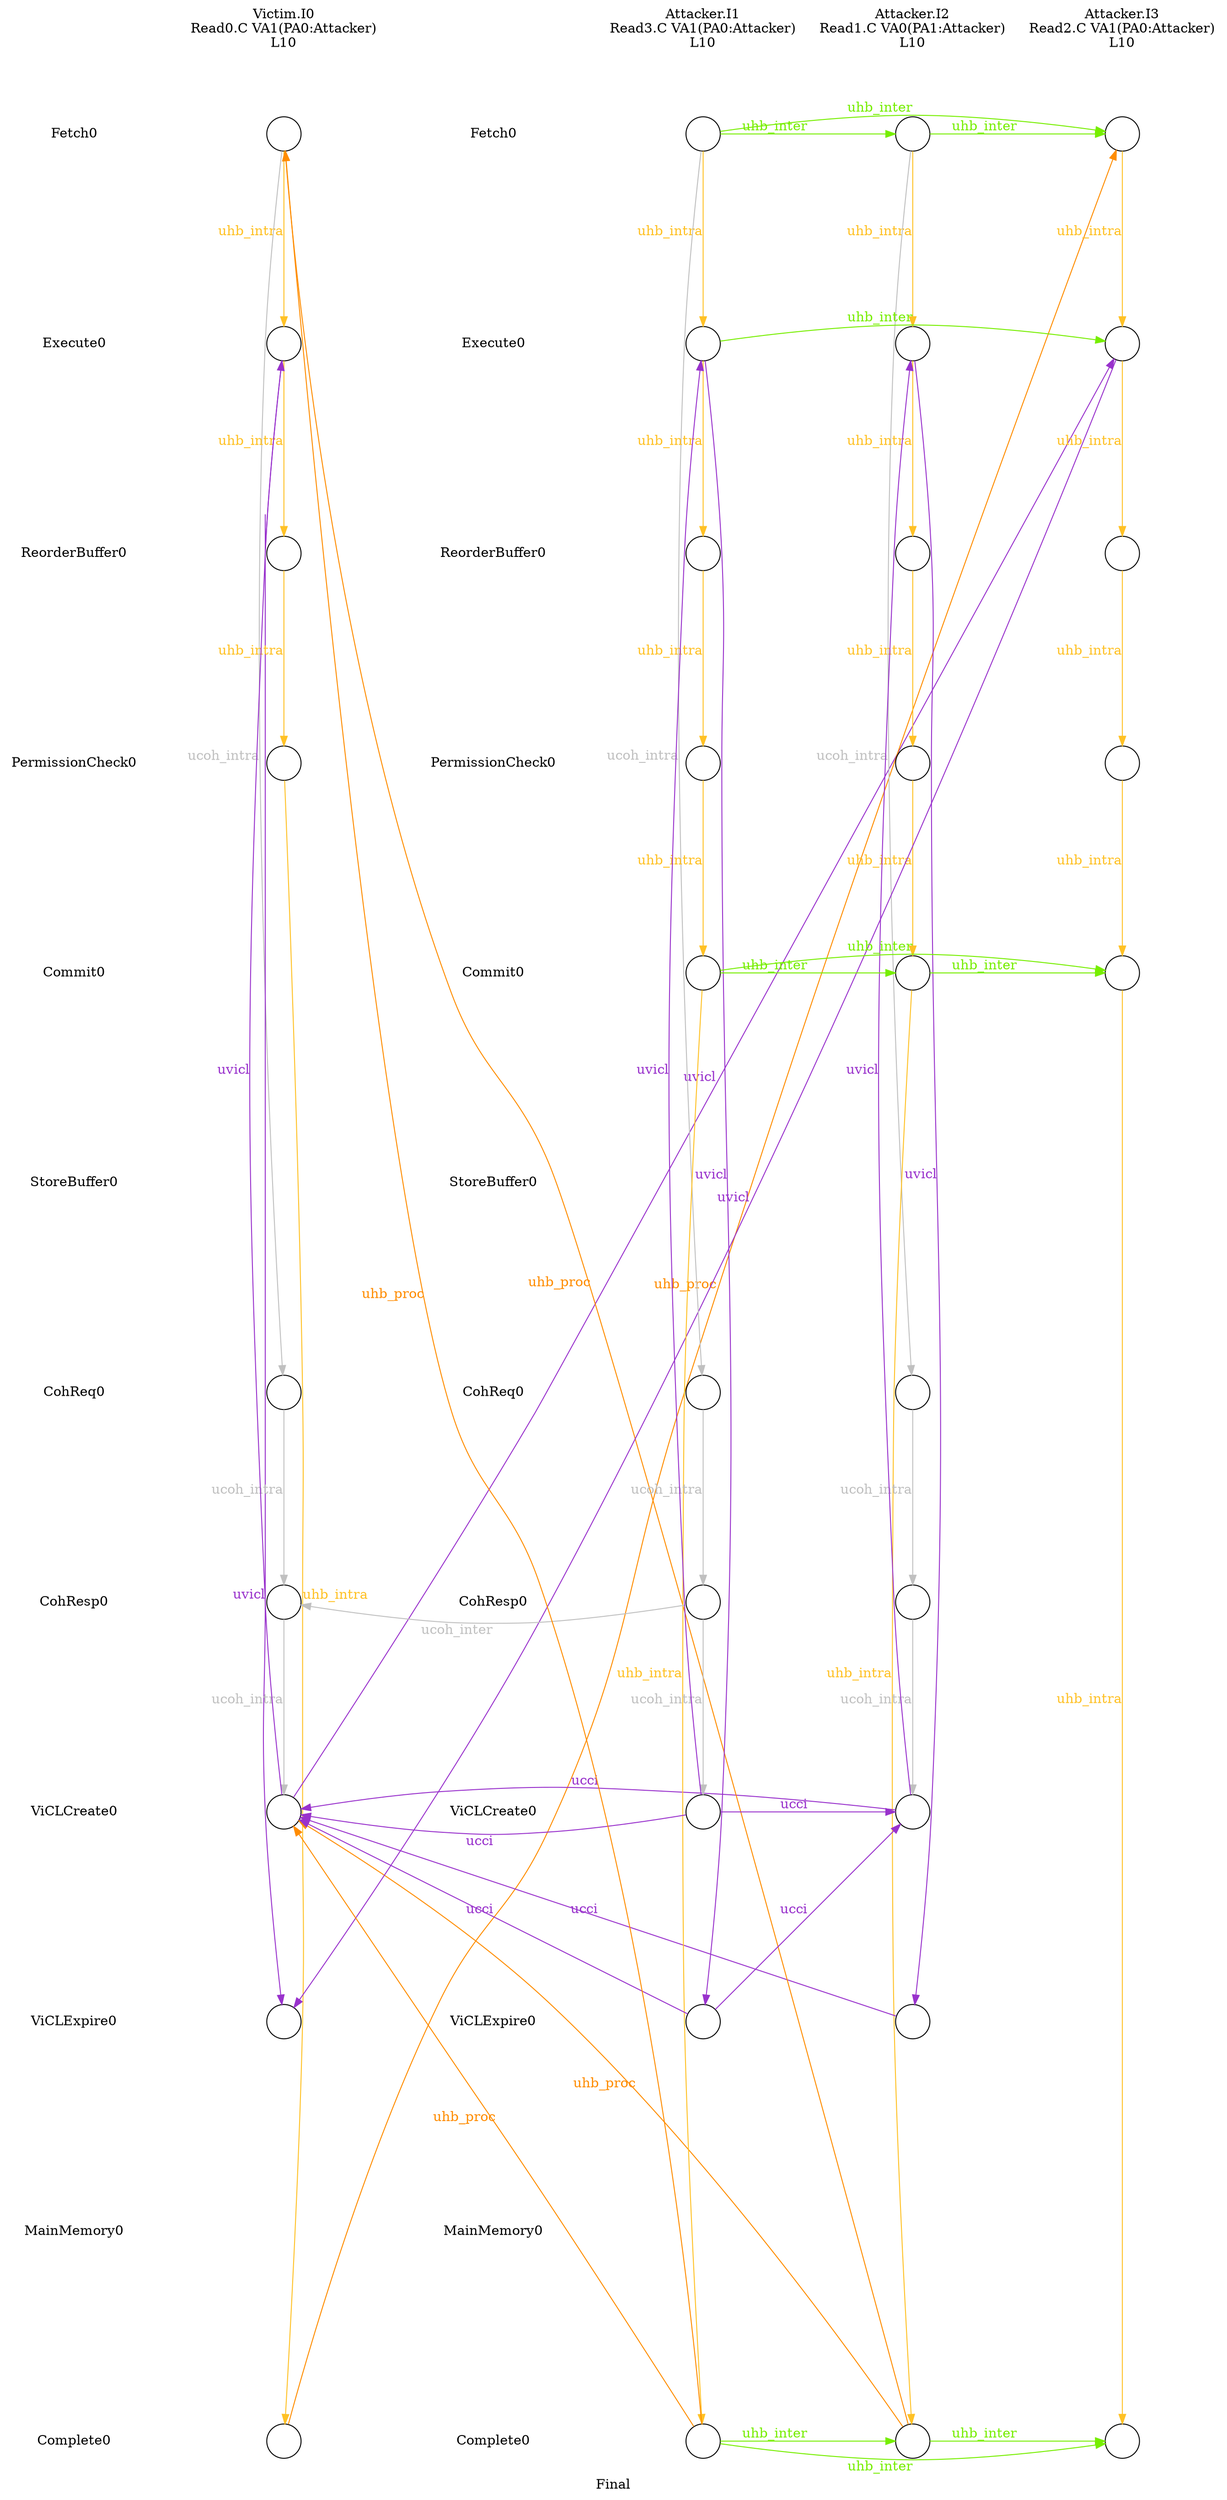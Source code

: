 digraph G {
	layout=neato;
	overlap=scale;
	splines=true;
	label="Final";
	n0_0_label [label="Victim.I0\nRead0.C VA1(PA0:Attacker)\nL10\n";pos="1,0.5!";shape=none];
	n1_0_label [label="Attacker.I1\nRead3.C VA1(PA0:Attacker)\nL10\n";pos="3,0.5!";shape=none];
	n2_0_label [label="Attacker.I2\nRead1.C VA0(PA1:Attacker)\nL10\n";pos="4,0.5!";shape=none];
	n3_0_label [label="Attacker.I3\nRead2.C VA1(PA0:Attacker)\nL10\n";pos="5,0.5!";shape=none];
	l0_8_label [label="ViCLCreate0";pos="0,-8!";shape=none];
	l0_7_label [label="CohResp0";pos="0,-7!";shape=none];
	l0_3_label [label="PermissionCheck0";pos="0,-3!";shape=none];
	l0_4_label [label="Commit0";pos="0,-4!";shape=none];
	l0_5_label [label="StoreBuffer0";pos="0,-5!";shape=none];
	l0_10_label [label="MainMemory0";pos="0,-10!";shape=none];
	l0_2_label [label="ReorderBuffer0";pos="0,-2!";shape=none];
	l0_6_label [label="CohReq0";pos="0,-6!";shape=none];
	l0_11_label [label="Complete0";pos="0,-11!";shape=none];
	l0_1_label [label="Execute0";pos="0,-1!";shape=none];
	l0_9_label [label="ViCLExpire0";pos="0,-9!";shape=none];
	l0_0_label [label="Fetch0";pos="0,-0!";shape=none];
	l2_8_label [label="ViCLCreate0";pos="2,-8!";shape=none];
	l2_7_label [label="CohResp0";pos="2,-7!";shape=none];
	l2_3_label [label="PermissionCheck0";pos="2,-3!";shape=none];
	l2_4_label [label="Commit0";pos="2,-4!";shape=none];
	l2_5_label [label="StoreBuffer0";pos="2,-5!";shape=none];
	l2_10_label [label="MainMemory0";pos="2,-10!";shape=none];
	l2_2_label [label="ReorderBuffer0";pos="2,-2!";shape=none];
	l2_6_label [label="CohReq0";pos="2,-6!";shape=none];
	l2_11_label [label="Complete0";pos="2,-11!";shape=none];
	l2_1_label [label="Execute0";pos="2,-1!";shape=none];
	l2_9_label [label="ViCLExpire0";pos="2,-9!";shape=none];
	l2_0_label [label="Fetch0";pos="2,-0!";shape=none];
	n0_0_0_0_Read0_at_0_0 [shape=circle;label="";pos="1,-0!";];
	n0_0_0_0_Read0_at_0_1 [shape=circle;label="";pos="1,-1!";];
	n0_0_0_0_Read0_at_0_2 [shape=circle;label="";pos="1,-2!";];
	n0_0_0_0_Read0_at_0_3 [shape=circle;label="";pos="1,-3!";];
	n0_0_0_0_Read0_at_0_6 [shape=circle;label="";pos="1,-6!";];
	n0_0_0_0_Read0_at_0_7 [shape=circle;label="";pos="1,-7!";];
	n0_0_0_0_Read0_at_0_8 [shape=circle;label="";pos="1,-8!";];
	n0_0_0_0_Read0_at_0_9 [shape=circle;label="";pos="1,-9!";];
	n0_0_0_0_Read0_at_0_11 [shape=circle;label="";pos="1,-11!";];
	n2_1_0_0_Read1_at_1_0 [shape=circle;label="";pos="4,-0!";];
	n2_1_0_0_Read1_at_1_1 [shape=circle;label="";pos="4,-1!";];
	n2_1_0_0_Read1_at_1_2 [shape=circle;label="";pos="4,-2!";];
	n2_1_0_0_Read1_at_1_3 [shape=circle;label="";pos="4,-3!";];
	n2_1_0_0_Read1_at_1_4 [shape=circle;label="";pos="4,-4!";];
	n2_1_0_0_Read1_at_1_6 [shape=circle;label="";pos="4,-6!";];
	n2_1_0_0_Read1_at_1_7 [shape=circle;label="";pos="4,-7!";];
	n2_1_0_0_Read1_at_1_8 [shape=circle;label="";pos="4,-8!";];
	n2_1_0_0_Read1_at_1_9 [shape=circle;label="";pos="4,-9!";];
	n2_1_0_0_Read1_at_1_11 [shape=circle;label="";pos="4,-11!";];
	n3_1_0_0_Read2_at_1_0 [shape=circle;label="";pos="5,-0!";];
	n3_1_0_0_Read2_at_1_1 [shape=circle;label="";pos="5,-1!";];
	n3_1_0_0_Read2_at_1_2 [shape=circle;label="";pos="5,-2!";];
	n3_1_0_0_Read2_at_1_3 [shape=circle;label="";pos="5,-3!";];
	n3_1_0_0_Read2_at_1_4 [shape=circle;label="";pos="5,-4!";];
	n3_1_0_0_Read2_at_1_11 [shape=circle;label="";pos="5,-11!";];
	n1_1_0_0_Read3_at_1_0 [shape=circle;label="";pos="3,-0!";];
	n1_1_0_0_Read3_at_1_1 [shape=circle;label="";pos="3,-1!";];
	n1_1_0_0_Read3_at_1_2 [shape=circle;label="";pos="3,-2!";];
	n1_1_0_0_Read3_at_1_3 [shape=circle;label="";pos="3,-3!";];
	n1_1_0_0_Read3_at_1_4 [shape=circle;label="";pos="3,-4!";];
	n1_1_0_0_Read3_at_1_6 [shape=circle;label="";pos="3,-6!";];
	n1_1_0_0_Read3_at_1_7 [shape=circle;label="";pos="3,-7!";];
	n1_1_0_0_Read3_at_1_8 [shape=circle;label="";pos="3,-8!";];
	n1_1_0_0_Read3_at_1_9 [shape=circle;label="";pos="3,-9!";];
	n1_1_0_0_Read3_at_1_11 [shape=circle;label="";pos="3,-11!";];
	n1_1_0_0_Read3_at_1_7 -> n0_0_0_0_Read0_at_0_7[label="ucoh_inter";constraint=false;color="gray";fontcolor="gray";];
	n0_0_0_0_Read0_at_0_11 -> n3_1_0_0_Read2_at_1_0[label="uhb_proc";constraint=false;color="darkorange";fontcolor="darkorange";];
	n2_1_0_0_Read1_at_1_11 -> n0_0_0_0_Read0_at_0_0[label="uhb_proc";constraint=false;color="darkorange";fontcolor="darkorange";];
	n2_1_0_0_Read1_at_1_11 -> n0_0_0_0_Read0_at_0_8[label="uhb_proc";constraint=false;color="darkorange";fontcolor="darkorange";];
	n1_1_0_0_Read3_at_1_11 -> n0_0_0_0_Read0_at_0_0[label="uhb_proc";constraint=false;color="darkorange";fontcolor="darkorange";];
	n1_1_0_0_Read3_at_1_11 -> n0_0_0_0_Read0_at_0_8[label="uhb_proc";constraint=false;color="darkorange";fontcolor="darkorange";];
	n0_0_0_0_Read0_at_0_0 -> n0_0_0_0_Read0_at_0_1[label="uhb_intra";constraint=false;color="goldenrod1";fontcolor="goldenrod1";];
	n0_0_0_0_Read0_at_0_1 -> n0_0_0_0_Read0_at_0_2[label="uhb_intra";constraint=false;color="goldenrod1";fontcolor="goldenrod1";];
	n0_0_0_0_Read0_at_0_2 -> n0_0_0_0_Read0_at_0_3[label="uhb_intra";constraint=false;color="goldenrod1";fontcolor="goldenrod1";];
	n0_0_0_0_Read0_at_0_3 -> n0_0_0_0_Read0_at_0_11[label="uhb_intra";constraint=false;color="goldenrod1";fontcolor="goldenrod1";];
	n2_1_0_0_Read1_at_1_0 -> n2_1_0_0_Read1_at_1_1[label="uhb_intra";constraint=false;color="goldenrod1";fontcolor="goldenrod1";];
	n2_1_0_0_Read1_at_1_1 -> n2_1_0_0_Read1_at_1_2[label="uhb_intra";constraint=false;color="goldenrod1";fontcolor="goldenrod1";];
	n2_1_0_0_Read1_at_1_2 -> n2_1_0_0_Read1_at_1_3[label="uhb_intra";constraint=false;color="goldenrod1";fontcolor="goldenrod1";];
	n2_1_0_0_Read1_at_1_3 -> n2_1_0_0_Read1_at_1_4[label="uhb_intra";constraint=false;color="goldenrod1";fontcolor="goldenrod1";];
	n2_1_0_0_Read1_at_1_4 -> n2_1_0_0_Read1_at_1_11[label="uhb_intra";constraint=false;color="goldenrod1";fontcolor="goldenrod1";];
	n3_1_0_0_Read2_at_1_0 -> n3_1_0_0_Read2_at_1_1[label="uhb_intra";constraint=false;color="goldenrod1";fontcolor="goldenrod1";];
	n3_1_0_0_Read2_at_1_1 -> n3_1_0_0_Read2_at_1_2[label="uhb_intra";constraint=false;color="goldenrod1";fontcolor="goldenrod1";];
	n3_1_0_0_Read2_at_1_2 -> n3_1_0_0_Read2_at_1_3[label="uhb_intra";constraint=false;color="goldenrod1";fontcolor="goldenrod1";];
	n3_1_0_0_Read2_at_1_3 -> n3_1_0_0_Read2_at_1_4[label="uhb_intra";constraint=false;color="goldenrod1";fontcolor="goldenrod1";];
	n3_1_0_0_Read2_at_1_4 -> n3_1_0_0_Read2_at_1_11[label="uhb_intra";constraint=false;color="goldenrod1";fontcolor="goldenrod1";];
	n1_1_0_0_Read3_at_1_0 -> n1_1_0_0_Read3_at_1_1[label="uhb_intra";constraint=false;color="goldenrod1";fontcolor="goldenrod1";];
	n1_1_0_0_Read3_at_1_1 -> n1_1_0_0_Read3_at_1_2[label="uhb_intra";constraint=false;color="goldenrod1";fontcolor="goldenrod1";];
	n1_1_0_0_Read3_at_1_2 -> n1_1_0_0_Read3_at_1_3[label="uhb_intra";constraint=false;color="goldenrod1";fontcolor="goldenrod1";];
	n1_1_0_0_Read3_at_1_3 -> n1_1_0_0_Read3_at_1_4[label="uhb_intra";constraint=false;color="goldenrod1";fontcolor="goldenrod1";];
	n1_1_0_0_Read3_at_1_4 -> n1_1_0_0_Read3_at_1_11[label="uhb_intra";constraint=false;color="goldenrod1";fontcolor="goldenrod1";];
	n2_1_0_0_Read1_at_1_8 -> n0_0_0_0_Read0_at_0_8[label="ucci";constraint=false;color="darkorchid";fontcolor="darkorchid";];
	n2_1_0_0_Read1_at_1_9 -> n0_0_0_0_Read0_at_0_8[label="ucci";constraint=false;color="darkorchid";fontcolor="darkorchid";];
	n1_1_0_0_Read3_at_1_8 -> n0_0_0_0_Read0_at_0_8[label="ucci";constraint=false;color="darkorchid";fontcolor="darkorchid";];
	n1_1_0_0_Read3_at_1_8 -> n2_1_0_0_Read1_at_1_8[label="ucci";constraint=false;color="darkorchid";fontcolor="darkorchid";];
	n1_1_0_0_Read3_at_1_9 -> n0_0_0_0_Read0_at_0_8[label="ucci";constraint=false;color="darkorchid";fontcolor="darkorchid";];
	n1_1_0_0_Read3_at_1_9 -> n2_1_0_0_Read1_at_1_8[label="ucci";constraint=false;color="darkorchid";fontcolor="darkorchid";];
	n2_1_0_0_Read1_at_1_0 -> n3_1_0_0_Read2_at_1_0[label="uhb_inter";constraint=false;color="chartreuse2";fontcolor="chartreuse2";];
	n2_1_0_0_Read1_at_1_4 -> n3_1_0_0_Read2_at_1_4[label="uhb_inter";constraint=false;color="chartreuse2";fontcolor="chartreuse2";];
	n2_1_0_0_Read1_at_1_11 -> n3_1_0_0_Read2_at_1_11[label="uhb_inter";constraint=false;color="chartreuse2";fontcolor="chartreuse2";];
	n1_1_0_0_Read3_at_1_0 -> n2_1_0_0_Read1_at_1_0[label="uhb_inter";constraint=false;color="chartreuse2";fontcolor="chartreuse2";];
	n1_1_0_0_Read3_at_1_0 -> n3_1_0_0_Read2_at_1_0[label="uhb_inter";constraint=false;color="chartreuse2";fontcolor="chartreuse2";];
	n1_1_0_0_Read3_at_1_1 -> n3_1_0_0_Read2_at_1_1[label="uhb_inter";constraint=false;color="chartreuse2";fontcolor="chartreuse2";];
	n1_1_0_0_Read3_at_1_4 -> n2_1_0_0_Read1_at_1_4[label="uhb_inter";constraint=false;color="chartreuse2";fontcolor="chartreuse2";];
	n1_1_0_0_Read3_at_1_4 -> n3_1_0_0_Read2_at_1_4[label="uhb_inter";constraint=false;color="chartreuse2";fontcolor="chartreuse2";];
	n1_1_0_0_Read3_at_1_11 -> n2_1_0_0_Read1_at_1_11[label="uhb_inter";constraint=false;color="chartreuse2";fontcolor="chartreuse2";];
	n1_1_0_0_Read3_at_1_11 -> n3_1_0_0_Read2_at_1_11[label="uhb_inter";constraint=false;color="chartreuse2";fontcolor="chartreuse2";];
	n0_0_0_0_Read0_at_0_1 -> n0_0_0_0_Read0_at_0_9[label="uvicl";constraint=false;color="darkorchid";fontcolor="darkorchid";];
	n0_0_0_0_Read0_at_0_8 -> n0_0_0_0_Read0_at_0_1[label="uvicl";constraint=false;color="darkorchid";fontcolor="darkorchid";];
	n0_0_0_0_Read0_at_0_8 -> n3_1_0_0_Read2_at_1_1[label="uvicl";constraint=false;color="darkorchid";fontcolor="darkorchid";];
	n2_1_0_0_Read1_at_1_1 -> n2_1_0_0_Read1_at_1_9[label="uvicl";constraint=false;color="darkorchid";fontcolor="darkorchid";];
	n2_1_0_0_Read1_at_1_8 -> n2_1_0_0_Read1_at_1_1[label="uvicl";constraint=false;color="darkorchid";fontcolor="darkorchid";];
	n3_1_0_0_Read2_at_1_1 -> n0_0_0_0_Read0_at_0_9[label="uvicl";constraint=false;color="darkorchid";fontcolor="darkorchid";];
	n1_1_0_0_Read3_at_1_1 -> n1_1_0_0_Read3_at_1_9[label="uvicl";constraint=false;color="darkorchid";fontcolor="darkorchid";];
	n1_1_0_0_Read3_at_1_8 -> n1_1_0_0_Read3_at_1_1[label="uvicl";constraint=false;color="darkorchid";fontcolor="darkorchid";];
	n0_0_0_0_Read0_at_0_0 -> n0_0_0_0_Read0_at_0_6[label="ucoh_intra";constraint=false;color="gray";fontcolor="gray";];
	n0_0_0_0_Read0_at_0_6 -> n0_0_0_0_Read0_at_0_7[label="ucoh_intra";constraint=false;color="gray";fontcolor="gray";];
	n0_0_0_0_Read0_at_0_7 -> n0_0_0_0_Read0_at_0_8[label="ucoh_intra";constraint=false;color="gray";fontcolor="gray";];
	n2_1_0_0_Read1_at_1_0 -> n2_1_0_0_Read1_at_1_6[label="ucoh_intra";constraint=false;color="gray";fontcolor="gray";];
	n2_1_0_0_Read1_at_1_6 -> n2_1_0_0_Read1_at_1_7[label="ucoh_intra";constraint=false;color="gray";fontcolor="gray";];
	n2_1_0_0_Read1_at_1_7 -> n2_1_0_0_Read1_at_1_8[label="ucoh_intra";constraint=false;color="gray";fontcolor="gray";];
	n1_1_0_0_Read3_at_1_0 -> n1_1_0_0_Read3_at_1_6[label="ucoh_intra";constraint=false;color="gray";fontcolor="gray";];
	n1_1_0_0_Read3_at_1_6 -> n1_1_0_0_Read3_at_1_7[label="ucoh_intra";constraint=false;color="gray";fontcolor="gray";];
	n1_1_0_0_Read3_at_1_7 -> n1_1_0_0_Read3_at_1_8[label="ucoh_intra";constraint=false;color="gray";fontcolor="gray";];
}
